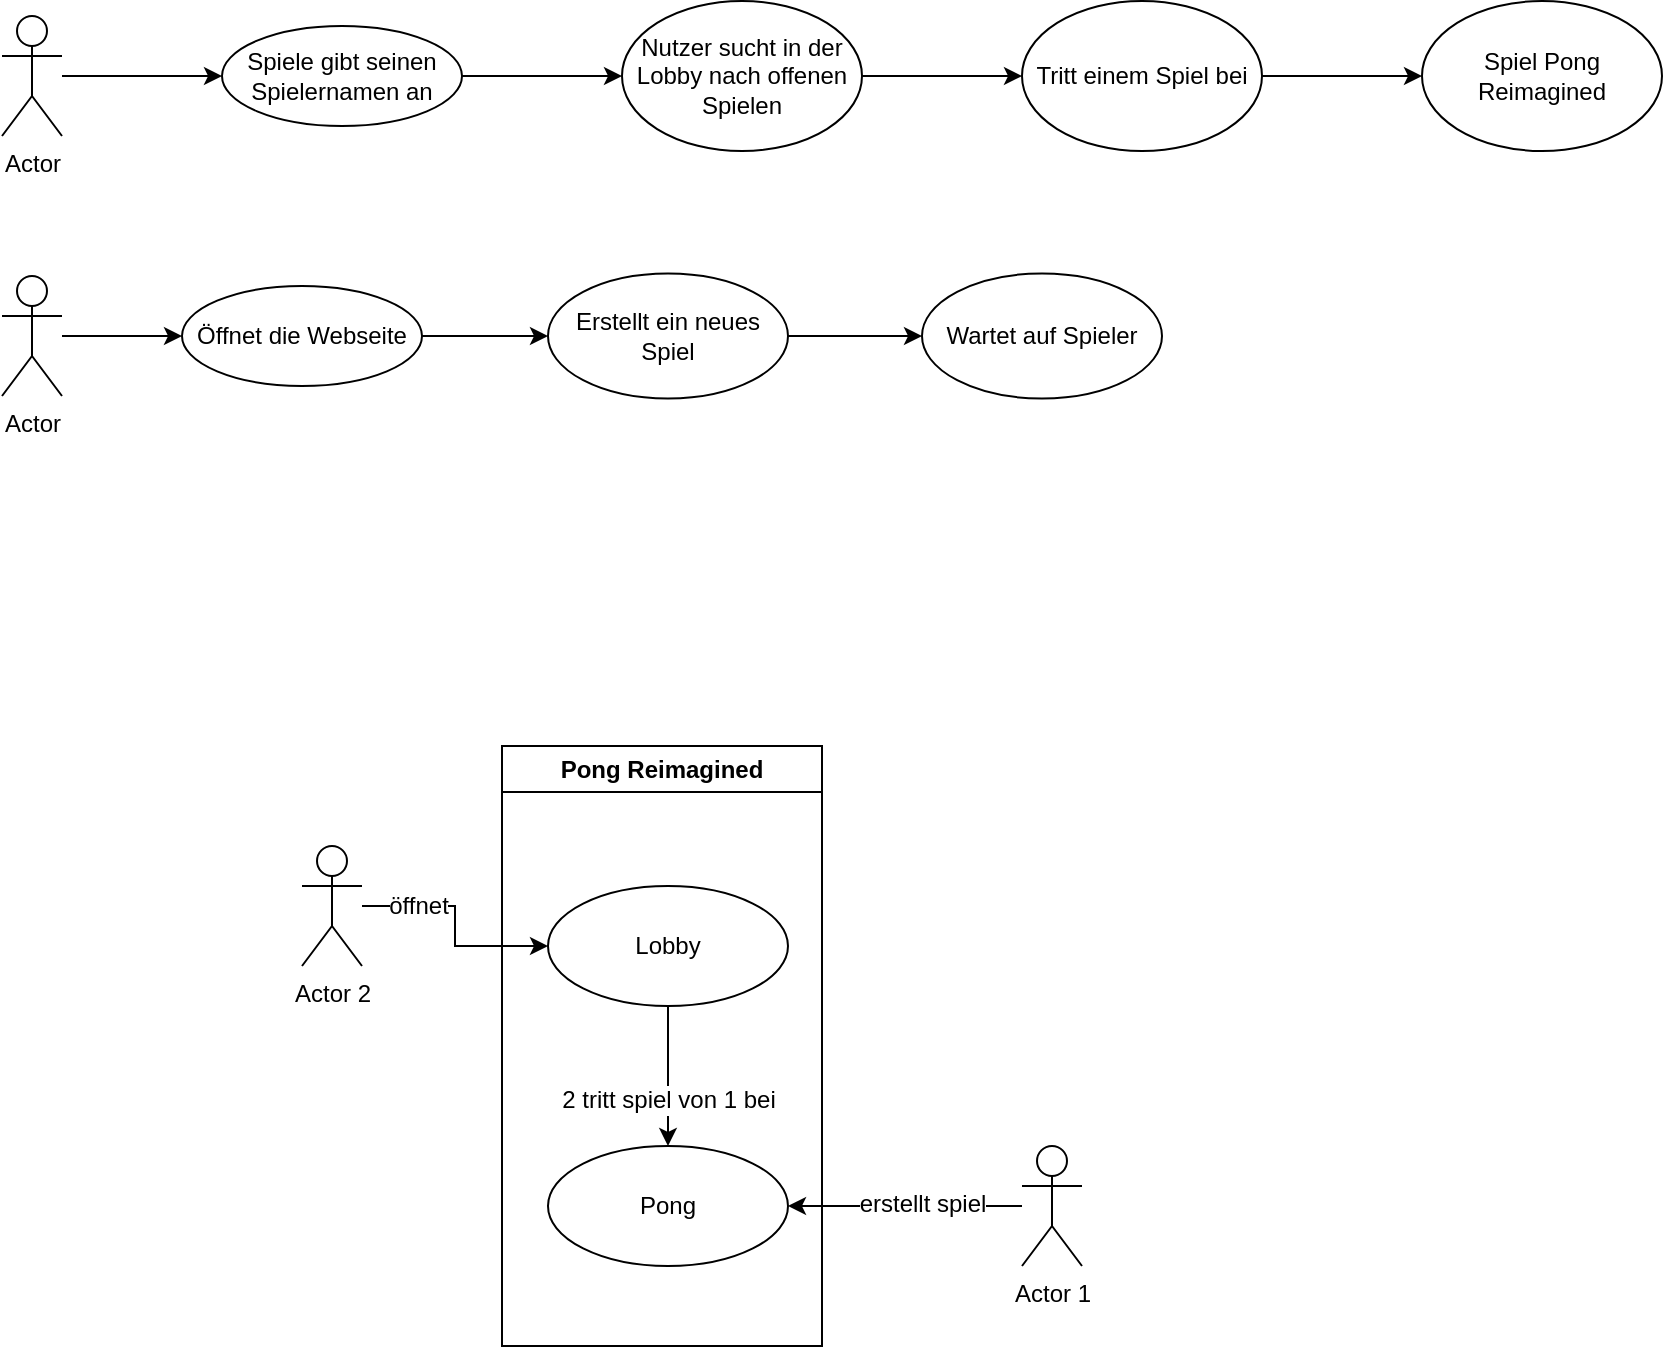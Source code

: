 <mxfile version="24.6.4" type="device">
  <diagram name="Page-1" id="eONn0NUxRyeM69CcAGFY">
    <mxGraphModel dx="1050" dy="633" grid="1" gridSize="10" guides="1" tooltips="1" connect="1" arrows="1" fold="1" page="1" pageScale="1" pageWidth="827" pageHeight="1169" math="0" shadow="0">
      <root>
        <mxCell id="0" />
        <mxCell id="1" parent="0" />
        <mxCell id="xdL-NwXwCahAMoajfejD-3" style="edgeStyle=orthogonalEdgeStyle;rounded=0;orthogonalLoop=1;jettySize=auto;html=1;" parent="1" source="xdL-NwXwCahAMoajfejD-1" target="xdL-NwXwCahAMoajfejD-2" edge="1">
          <mxGeometry relative="1" as="geometry" />
        </mxCell>
        <mxCell id="xdL-NwXwCahAMoajfejD-1" value="Actor" style="shape=umlActor;verticalLabelPosition=bottom;verticalAlign=top;html=1;outlineConnect=0;" parent="1" vertex="1">
          <mxGeometry x="80" y="220" width="30" height="60" as="geometry" />
        </mxCell>
        <mxCell id="xdL-NwXwCahAMoajfejD-5" style="edgeStyle=orthogonalEdgeStyle;rounded=0;orthogonalLoop=1;jettySize=auto;html=1;entryX=0;entryY=0.5;entryDx=0;entryDy=0;" parent="1" source="xdL-NwXwCahAMoajfejD-2" target="xdL-NwXwCahAMoajfejD-4" edge="1">
          <mxGeometry relative="1" as="geometry" />
        </mxCell>
        <mxCell id="xdL-NwXwCahAMoajfejD-2" value="Spiele gibt seinen Spielernamen an" style="ellipse;whiteSpace=wrap;html=1;" parent="1" vertex="1">
          <mxGeometry x="190" y="225" width="120" height="50" as="geometry" />
        </mxCell>
        <mxCell id="xdL-NwXwCahAMoajfejD-7" style="edgeStyle=orthogonalEdgeStyle;rounded=0;orthogonalLoop=1;jettySize=auto;html=1;" parent="1" source="xdL-NwXwCahAMoajfejD-4" target="xdL-NwXwCahAMoajfejD-6" edge="1">
          <mxGeometry relative="1" as="geometry" />
        </mxCell>
        <mxCell id="xdL-NwXwCahAMoajfejD-4" value="Nutzer sucht in der Lobby nach offenen Spielen" style="ellipse;whiteSpace=wrap;html=1;" parent="1" vertex="1">
          <mxGeometry x="390" y="212.5" width="120" height="75" as="geometry" />
        </mxCell>
        <mxCell id="xdL-NwXwCahAMoajfejD-9" style="edgeStyle=orthogonalEdgeStyle;rounded=0;orthogonalLoop=1;jettySize=auto;html=1;entryX=0;entryY=0.5;entryDx=0;entryDy=0;fontFamily=Helvetica;fontSize=12;fontColor=default;" parent="1" source="xdL-NwXwCahAMoajfejD-6" target="xdL-NwXwCahAMoajfejD-8" edge="1">
          <mxGeometry relative="1" as="geometry" />
        </mxCell>
        <mxCell id="xdL-NwXwCahAMoajfejD-6" value="Tritt einem Spiel bei" style="ellipse;whiteSpace=wrap;html=1;" parent="1" vertex="1">
          <mxGeometry x="590" y="212.5" width="120" height="75" as="geometry" />
        </mxCell>
        <mxCell id="xdL-NwXwCahAMoajfejD-8" value="Spiel Pong Reimagined" style="ellipse;whiteSpace=wrap;html=1;" parent="1" vertex="1">
          <mxGeometry x="790" y="212.5" width="120" height="75" as="geometry" />
        </mxCell>
        <mxCell id="xdL-NwXwCahAMoajfejD-13" style="edgeStyle=orthogonalEdgeStyle;rounded=0;orthogonalLoop=1;jettySize=auto;html=1;entryX=0;entryY=0.5;entryDx=0;entryDy=0;fontFamily=Helvetica;fontSize=12;fontColor=default;" parent="1" source="xdL-NwXwCahAMoajfejD-10" target="xdL-NwXwCahAMoajfejD-11" edge="1">
          <mxGeometry relative="1" as="geometry" />
        </mxCell>
        <mxCell id="xdL-NwXwCahAMoajfejD-10" value="Actor" style="shape=umlActor;verticalLabelPosition=bottom;verticalAlign=top;html=1;outlineConnect=0;" parent="1" vertex="1">
          <mxGeometry x="80" y="350" width="30" height="60" as="geometry" />
        </mxCell>
        <mxCell id="xdL-NwXwCahAMoajfejD-14" style="edgeStyle=orthogonalEdgeStyle;rounded=0;orthogonalLoop=1;jettySize=auto;html=1;entryX=0;entryY=0.5;entryDx=0;entryDy=0;fontFamily=Helvetica;fontSize=12;fontColor=default;" parent="1" source="xdL-NwXwCahAMoajfejD-11" target="xdL-NwXwCahAMoajfejD-12" edge="1">
          <mxGeometry relative="1" as="geometry" />
        </mxCell>
        <mxCell id="xdL-NwXwCahAMoajfejD-11" value="Öffnet die Webseite" style="ellipse;whiteSpace=wrap;html=1;" parent="1" vertex="1">
          <mxGeometry x="170" y="355" width="120" height="50" as="geometry" />
        </mxCell>
        <mxCell id="xdL-NwXwCahAMoajfejD-12" value="Erstellt ein neues Spiel" style="ellipse;whiteSpace=wrap;html=1;" parent="1" vertex="1">
          <mxGeometry x="353" y="348.75" width="120" height="62.5" as="geometry" />
        </mxCell>
        <mxCell id="xdL-NwXwCahAMoajfejD-15" value="Wartet auf Spieler" style="ellipse;whiteSpace=wrap;html=1;" parent="1" vertex="1">
          <mxGeometry x="540" y="348.75" width="120" height="62.5" as="geometry" />
        </mxCell>
        <mxCell id="xdL-NwXwCahAMoajfejD-16" style="edgeStyle=orthogonalEdgeStyle;rounded=0;orthogonalLoop=1;jettySize=auto;html=1;entryX=0;entryY=0.5;entryDx=0;entryDy=0;fontFamily=Helvetica;fontSize=12;fontColor=default;" parent="1" source="xdL-NwXwCahAMoajfejD-12" target="xdL-NwXwCahAMoajfejD-15" edge="1">
          <mxGeometry relative="1" as="geometry" />
        </mxCell>
        <mxCell id="xdL-NwXwCahAMoajfejD-19" value="Pong Reimagined" style="swimlane;whiteSpace=wrap;html=1;strokeColor=default;align=center;verticalAlign=middle;fontFamily=Helvetica;fontSize=12;fontColor=default;fillColor=default;" parent="1" vertex="1">
          <mxGeometry x="330" y="585" width="160" height="300" as="geometry" />
        </mxCell>
        <mxCell id="xdL-NwXwCahAMoajfejD-29" style="edgeStyle=orthogonalEdgeStyle;rounded=0;orthogonalLoop=1;jettySize=auto;html=1;entryX=0.5;entryY=0;entryDx=0;entryDy=0;fontFamily=Helvetica;fontSize=12;fontColor=default;" parent="xdL-NwXwCahAMoajfejD-19" source="xdL-NwXwCahAMoajfejD-22" target="xdL-NwXwCahAMoajfejD-23" edge="1">
          <mxGeometry relative="1" as="geometry" />
        </mxCell>
        <mxCell id="xdL-NwXwCahAMoajfejD-30" value="2 tritt spiel von 1 bei" style="edgeLabel;html=1;align=center;verticalAlign=middle;resizable=0;points=[];strokeColor=default;fontFamily=Helvetica;fontSize=12;fontColor=default;fillColor=default;" parent="xdL-NwXwCahAMoajfejD-29" vertex="1" connectable="0">
          <mxGeometry x="0.348" relative="1" as="geometry">
            <mxPoint as="offset" />
          </mxGeometry>
        </mxCell>
        <mxCell id="xdL-NwXwCahAMoajfejD-31" value="" style="edgeLabel;html=1;align=center;verticalAlign=middle;resizable=0;points=[];strokeColor=default;fontFamily=Helvetica;fontSize=12;fontColor=default;fillColor=default;" parent="xdL-NwXwCahAMoajfejD-29" vertex="1" connectable="0">
          <mxGeometry x="0.403" relative="1" as="geometry">
            <mxPoint as="offset" />
          </mxGeometry>
        </mxCell>
        <mxCell id="xdL-NwXwCahAMoajfejD-22" value="Lobby" style="ellipse;whiteSpace=wrap;html=1;strokeColor=default;align=center;verticalAlign=middle;fontFamily=Helvetica;fontSize=12;fontColor=default;fillColor=default;" parent="xdL-NwXwCahAMoajfejD-19" vertex="1">
          <mxGeometry x="23" y="70" width="120" height="60" as="geometry" />
        </mxCell>
        <mxCell id="xdL-NwXwCahAMoajfejD-23" value="Pong" style="ellipse;whiteSpace=wrap;html=1;strokeColor=default;align=center;verticalAlign=middle;fontFamily=Helvetica;fontSize=12;fontColor=default;fillColor=default;" parent="xdL-NwXwCahAMoajfejD-19" vertex="1">
          <mxGeometry x="23" y="200" width="120" height="60" as="geometry" />
        </mxCell>
        <mxCell id="xdL-NwXwCahAMoajfejD-24" style="edgeStyle=orthogonalEdgeStyle;rounded=0;orthogonalLoop=1;jettySize=auto;html=1;entryX=0;entryY=0.5;entryDx=0;entryDy=0;fontFamily=Helvetica;fontSize=12;fontColor=default;" parent="1" source="xdL-NwXwCahAMoajfejD-20" target="xdL-NwXwCahAMoajfejD-22" edge="1">
          <mxGeometry relative="1" as="geometry" />
        </mxCell>
        <mxCell id="xdL-NwXwCahAMoajfejD-25" value="öffnet" style="edgeLabel;html=1;align=center;verticalAlign=middle;resizable=0;points=[];strokeColor=default;fontFamily=Helvetica;fontSize=12;fontColor=default;fillColor=default;" parent="xdL-NwXwCahAMoajfejD-24" vertex="1" connectable="0">
          <mxGeometry x="-0.328" relative="1" as="geometry">
            <mxPoint x="-10" as="offset" />
          </mxGeometry>
        </mxCell>
        <mxCell id="xdL-NwXwCahAMoajfejD-20" value="Actor 2" style="shape=umlActor;verticalLabelPosition=bottom;verticalAlign=top;html=1;outlineConnect=0;strokeColor=default;align=center;fontFamily=Helvetica;fontSize=12;fontColor=default;fillColor=default;" parent="1" vertex="1">
          <mxGeometry x="230" y="635" width="30" height="60" as="geometry" />
        </mxCell>
        <mxCell id="xdL-NwXwCahAMoajfejD-27" style="edgeStyle=orthogonalEdgeStyle;rounded=0;orthogonalLoop=1;jettySize=auto;html=1;entryX=1;entryY=0.5;entryDx=0;entryDy=0;fontFamily=Helvetica;fontSize=12;fontColor=default;" parent="1" source="xdL-NwXwCahAMoajfejD-26" target="xdL-NwXwCahAMoajfejD-23" edge="1">
          <mxGeometry relative="1" as="geometry" />
        </mxCell>
        <mxCell id="xdL-NwXwCahAMoajfejD-28" value="erstellt spiel" style="edgeLabel;html=1;align=center;verticalAlign=middle;resizable=0;points=[];strokeColor=default;fontFamily=Helvetica;fontSize=12;fontColor=default;fillColor=default;" parent="xdL-NwXwCahAMoajfejD-27" vertex="1" connectable="0">
          <mxGeometry x="-0.138" y="-1" relative="1" as="geometry">
            <mxPoint as="offset" />
          </mxGeometry>
        </mxCell>
        <mxCell id="xdL-NwXwCahAMoajfejD-26" value="Actor 1" style="shape=umlActor;verticalLabelPosition=bottom;verticalAlign=top;html=1;outlineConnect=0;strokeColor=default;align=center;fontFamily=Helvetica;fontSize=12;fontColor=default;fillColor=default;" parent="1" vertex="1">
          <mxGeometry x="590" y="785" width="30" height="60" as="geometry" />
        </mxCell>
      </root>
    </mxGraphModel>
  </diagram>
</mxfile>
